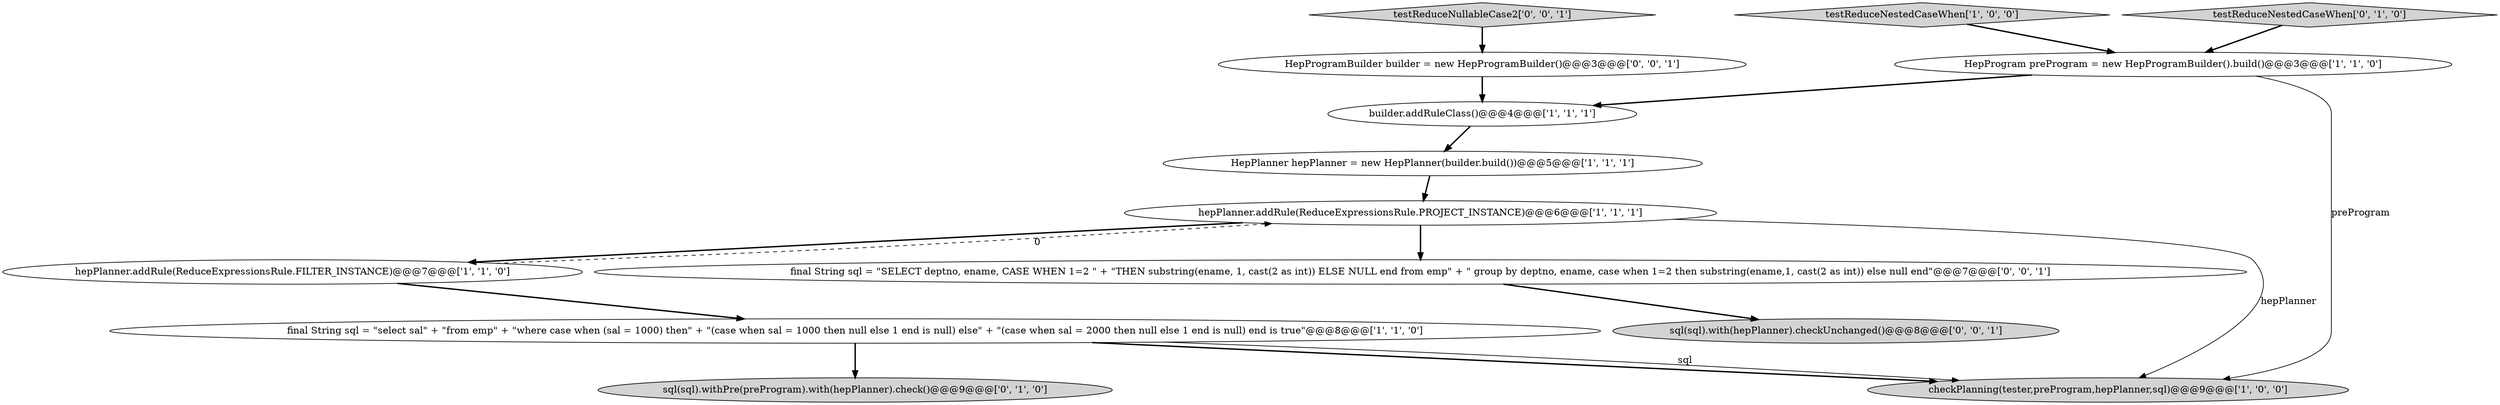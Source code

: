 digraph {
6 [style = filled, label = "final String sql = \"select sal\" + \"from emp\" + \"where case when (sal = 1000) then\" + \"(case when sal = 1000 then null else 1 end is null) else\" + \"(case when sal = 2000 then null else 1 end is null) end is true\"@@@8@@@['1', '1', '0']", fillcolor = white, shape = ellipse image = "AAA0AAABBB1BBB"];
8 [style = filled, label = "sql(sql).withPre(preProgram).with(hepPlanner).check()@@@9@@@['0', '1', '0']", fillcolor = lightgray, shape = ellipse image = "AAA0AAABBB2BBB"];
0 [style = filled, label = "HepPlanner hepPlanner = new HepPlanner(builder.build())@@@5@@@['1', '1', '1']", fillcolor = white, shape = ellipse image = "AAA0AAABBB1BBB"];
11 [style = filled, label = "HepProgramBuilder builder = new HepProgramBuilder()@@@3@@@['0', '0', '1']", fillcolor = white, shape = ellipse image = "AAA0AAABBB3BBB"];
3 [style = filled, label = "testReduceNestedCaseWhen['1', '0', '0']", fillcolor = lightgray, shape = diamond image = "AAA0AAABBB1BBB"];
10 [style = filled, label = "testReduceNullableCase2['0', '0', '1']", fillcolor = lightgray, shape = diamond image = "AAA0AAABBB3BBB"];
4 [style = filled, label = "hepPlanner.addRule(ReduceExpressionsRule.FILTER_INSTANCE)@@@7@@@['1', '1', '0']", fillcolor = white, shape = ellipse image = "AAA0AAABBB1BBB"];
1 [style = filled, label = "builder.addRuleClass()@@@4@@@['1', '1', '1']", fillcolor = white, shape = ellipse image = "AAA0AAABBB1BBB"];
12 [style = filled, label = "final String sql = \"SELECT deptno, ename, CASE WHEN 1=2 \" + \"THEN substring(ename, 1, cast(2 as int)) ELSE NULL end from emp\" + \" group by deptno, ename, case when 1=2 then substring(ename,1, cast(2 as int)) else null end\"@@@7@@@['0', '0', '1']", fillcolor = white, shape = ellipse image = "AAA0AAABBB3BBB"];
5 [style = filled, label = "HepProgram preProgram = new HepProgramBuilder().build()@@@3@@@['1', '1', '0']", fillcolor = white, shape = ellipse image = "AAA0AAABBB1BBB"];
13 [style = filled, label = "sql(sql).with(hepPlanner).checkUnchanged()@@@8@@@['0', '0', '1']", fillcolor = lightgray, shape = ellipse image = "AAA0AAABBB3BBB"];
9 [style = filled, label = "testReduceNestedCaseWhen['0', '1', '0']", fillcolor = lightgray, shape = diamond image = "AAA0AAABBB2BBB"];
7 [style = filled, label = "checkPlanning(tester,preProgram,hepPlanner,sql)@@@9@@@['1', '0', '0']", fillcolor = lightgray, shape = ellipse image = "AAA0AAABBB1BBB"];
2 [style = filled, label = "hepPlanner.addRule(ReduceExpressionsRule.PROJECT_INSTANCE)@@@6@@@['1', '1', '1']", fillcolor = white, shape = ellipse image = "AAA0AAABBB1BBB"];
4->6 [style = bold, label=""];
0->2 [style = bold, label=""];
6->7 [style = bold, label=""];
11->1 [style = bold, label=""];
10->11 [style = bold, label=""];
2->4 [style = bold, label=""];
6->7 [style = solid, label="sql"];
9->5 [style = bold, label=""];
5->7 [style = solid, label="preProgram"];
4->2 [style = dashed, label="0"];
6->8 [style = bold, label=""];
3->5 [style = bold, label=""];
2->7 [style = solid, label="hepPlanner"];
2->12 [style = bold, label=""];
12->13 [style = bold, label=""];
1->0 [style = bold, label=""];
5->1 [style = bold, label=""];
}
